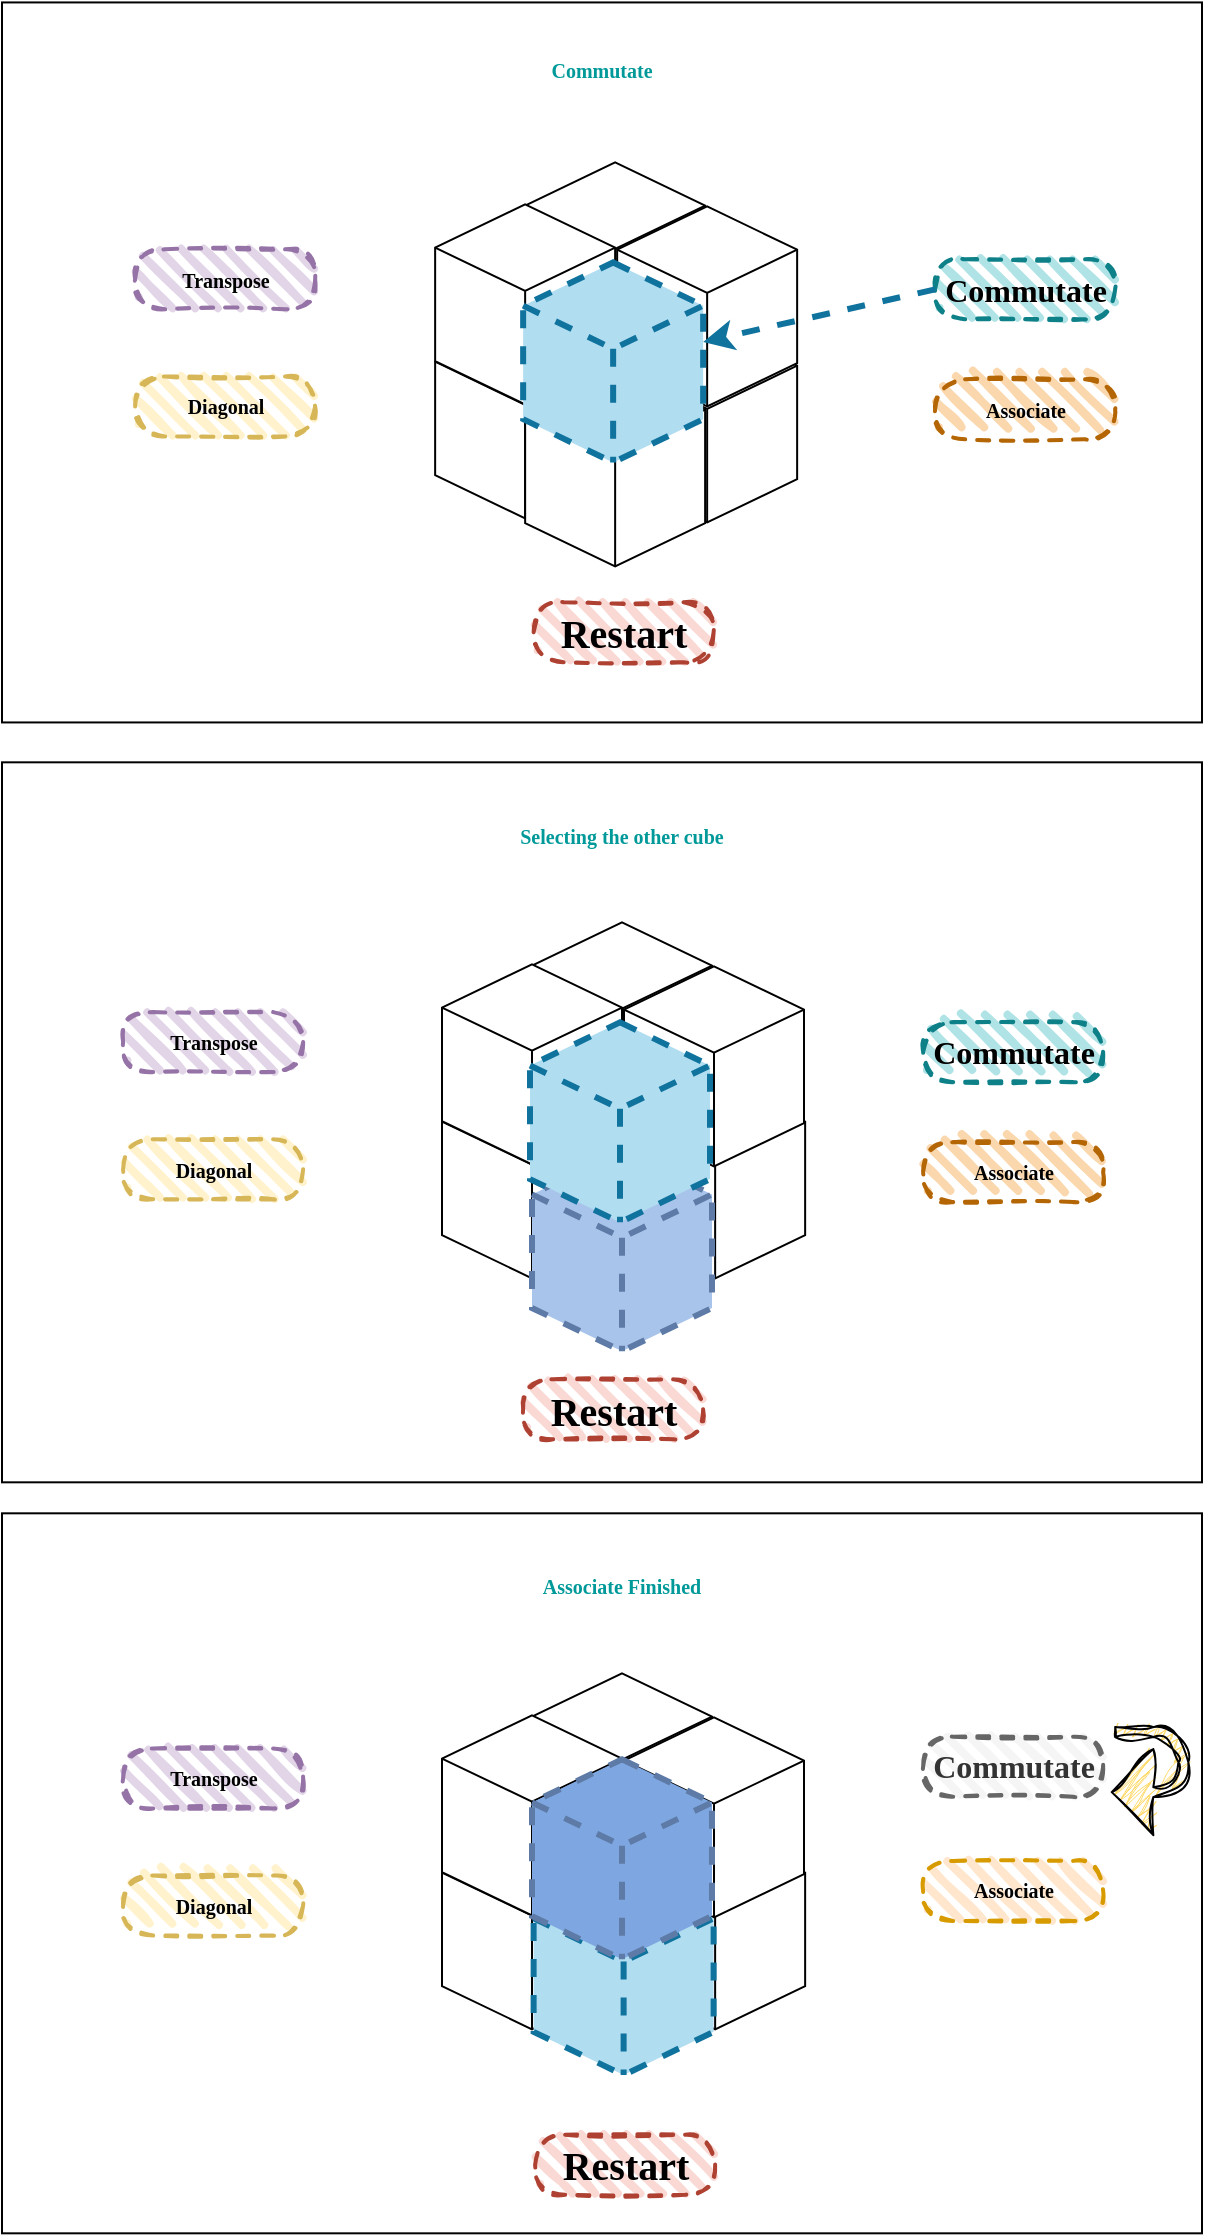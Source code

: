 <mxfile version="21.6.8" type="github">
  <diagram name="第 1 页" id="_g9lXYm47fpT5J8KI27-">
    <mxGraphModel dx="-1405" dy="682" grid="1" gridSize="10" guides="1" tooltips="1" connect="1" arrows="1" fold="1" page="1" pageScale="1" pageWidth="827" pageHeight="1169" math="0" shadow="0">
      <root>
        <mxCell id="0" />
        <mxCell id="1" parent="0" />
        <mxCell id="emS_NjglVz8rNLvYVVVI-1" value="" style="rounded=0;whiteSpace=wrap;html=1;" vertex="1" parent="1">
          <mxGeometry x="2550.0" y="39.22" width="600" height="360" as="geometry" />
        </mxCell>
        <mxCell id="emS_NjglVz8rNLvYVVVI-2" value="" style="html=1;whiteSpace=wrap;shape=isoCube2;backgroundOutline=1;isoAngle=15;" vertex="1" parent="1">
          <mxGeometry x="2766.57" y="197.22" width="90" height="100" as="geometry" />
        </mxCell>
        <mxCell id="emS_NjglVz8rNLvYVVVI-3" value="" style="html=1;whiteSpace=wrap;shape=isoCube2;backgroundOutline=1;isoAngle=15;" vertex="1" parent="1">
          <mxGeometry x="2857.57" y="199.22" width="90" height="100" as="geometry" />
        </mxCell>
        <mxCell id="emS_NjglVz8rNLvYVVVI-4" value="" style="html=1;whiteSpace=wrap;shape=isoCube2;backgroundOutline=1;isoAngle=15;" vertex="1" parent="1">
          <mxGeometry x="2811.57" y="221.22" width="90" height="100" as="geometry" />
        </mxCell>
        <mxCell id="emS_NjglVz8rNLvYVVVI-5" value="" style="html=1;whiteSpace=wrap;shape=isoCube2;backgroundOutline=1;isoAngle=15;" vertex="1" parent="1">
          <mxGeometry x="2811.57" y="119.22" width="90" height="100" as="geometry" />
        </mxCell>
        <mxCell id="emS_NjglVz8rNLvYVVVI-6" value="" style="html=1;whiteSpace=wrap;shape=isoCube2;backgroundOutline=1;isoAngle=15;" vertex="1" parent="1">
          <mxGeometry x="2766.57" y="140.22" width="90" height="100" as="geometry" />
        </mxCell>
        <mxCell id="emS_NjglVz8rNLvYVVVI-7" value="" style="html=1;whiteSpace=wrap;shape=isoCube2;backgroundOutline=1;isoAngle=15;" vertex="1" parent="1">
          <mxGeometry x="2857.57" y="141.22" width="90" height="100" as="geometry" />
        </mxCell>
        <mxCell id="emS_NjglVz8rNLvYVVVI-8" value="" style="html=1;whiteSpace=wrap;shape=isoCube2;backgroundOutline=1;isoAngle=15;strokeColor=#10739e;fillColor=#b1ddf0;strokeWidth=3;dashed=1;" vertex="1" parent="1">
          <mxGeometry x="2810.57" y="169.22" width="90" height="100" as="geometry" />
        </mxCell>
        <mxCell id="emS_NjglVz8rNLvYVVVI-9" value="&lt;font size=&quot;1&quot; face=&quot;Comic Sans MS&quot;&gt;&lt;b style=&quot;font-size: 16px;&quot;&gt;Commutate&lt;/b&gt;&lt;/font&gt;" style="html=1;whiteSpace=wrap;shape=label;backgroundOutline=1;isoAngle=15;rounded=1;strokeWidth=2;fillWeight=4;hachureGap=8;hachureAngle=45;fillColor=#b0e3e6;sketch=1;arcSize=50;strokeColor=#0e8088;dashed=1;" vertex="1" parent="1">
          <mxGeometry x="3016.57" y="167.66" width="90" height="30" as="geometry" />
        </mxCell>
        <mxCell id="emS_NjglVz8rNLvYVVVI-10" value="&lt;font size=&quot;1&quot; face=&quot;Comic Sans MS&quot;&gt;&lt;b style=&quot;&quot;&gt;Associate&lt;/b&gt;&lt;/font&gt;" style="html=1;whiteSpace=wrap;shape=label;backgroundOutline=1;isoAngle=15;rounded=1;strokeWidth=2;fillWeight=4;hachureGap=8;hachureAngle=45;fillColor=#fad7ac;sketch=1;arcSize=50;strokeColor=#b46504;dashed=1;" vertex="1" parent="1">
          <mxGeometry x="3016.57" y="227.66" width="90" height="30" as="geometry" />
        </mxCell>
        <mxCell id="emS_NjglVz8rNLvYVVVI-11" value="&lt;font color=&quot;#009999&quot; size=&quot;1&quot; face=&quot;Comic Sans MS&quot;&gt;&lt;b style=&quot;&quot;&gt;Commutate&lt;br&gt;&lt;/b&gt;&lt;/font&gt;" style="html=1;whiteSpace=wrap;shape=label;backgroundOutline=1;isoAngle=15;rounded=1;strokeWidth=2;fillWeight=4;hachureGap=8;hachureAngle=45;fillColor=none;sketch=1;arcSize=50;strokeColor=none;" vertex="1" parent="1">
          <mxGeometry x="2770" y="57.66" width="160" height="30" as="geometry" />
        </mxCell>
        <mxCell id="emS_NjglVz8rNLvYVVVI-12" value="" style="endArrow=classic;html=1;rounded=1;exitX=0;exitY=0.5;exitDx=0;exitDy=0;strokeWidth=3;dashed=1;strokeColor=#10739E;" edge="1" parent="1" source="emS_NjglVz8rNLvYVVVI-9" target="emS_NjglVz8rNLvYVVVI-8">
          <mxGeometry width="50" height="50" relative="1" as="geometry">
            <mxPoint x="2986.57" y="340.66" as="sourcePoint" />
            <mxPoint x="3036.57" y="290.66" as="targetPoint" />
            <Array as="points" />
          </mxGeometry>
        </mxCell>
        <mxCell id="emS_NjglVz8rNLvYVVVI-13" value="" style="rounded=0;whiteSpace=wrap;html=1;" vertex="1" parent="1">
          <mxGeometry x="2550.0" y="419.16" width="600" height="360" as="geometry" />
        </mxCell>
        <mxCell id="emS_NjglVz8rNLvYVVVI-14" value="" style="html=1;whiteSpace=wrap;shape=isoCube2;backgroundOutline=1;isoAngle=15;" vertex="1" parent="1">
          <mxGeometry x="2770.0" y="577.16" width="90" height="100" as="geometry" />
        </mxCell>
        <mxCell id="emS_NjglVz8rNLvYVVVI-15" value="" style="html=1;whiteSpace=wrap;shape=isoCube2;backgroundOutline=1;isoAngle=15;" vertex="1" parent="1">
          <mxGeometry x="2861.57" y="577.16" width="90" height="100" as="geometry" />
        </mxCell>
        <mxCell id="emS_NjglVz8rNLvYVVVI-16" value="" style="html=1;whiteSpace=wrap;shape=isoCube2;backgroundOutline=1;isoAngle=15;" vertex="1" parent="1">
          <mxGeometry x="2815.0" y="499.16" width="90" height="100" as="geometry" />
        </mxCell>
        <mxCell id="emS_NjglVz8rNLvYVVVI-17" value="" style="html=1;whiteSpace=wrap;shape=isoCube2;backgroundOutline=1;isoAngle=15;" vertex="1" parent="1">
          <mxGeometry x="2770.0" y="520.16" width="90" height="100" as="geometry" />
        </mxCell>
        <mxCell id="emS_NjglVz8rNLvYVVVI-18" value="" style="html=1;whiteSpace=wrap;shape=isoCube2;backgroundOutline=1;isoAngle=15;" vertex="1" parent="1">
          <mxGeometry x="2861.0" y="521.16" width="90" height="100" as="geometry" />
        </mxCell>
        <mxCell id="emS_NjglVz8rNLvYVVVI-19" value="&lt;font color=&quot;#009999&quot; size=&quot;1&quot; face=&quot;Comic Sans MS&quot;&gt;&lt;b style=&quot;&quot;&gt;Selecting the other cube&lt;br&gt;&lt;/b&gt;&lt;/font&gt;" style="html=1;whiteSpace=wrap;shape=label;backgroundOutline=1;isoAngle=15;rounded=1;strokeWidth=2;fillWeight=4;hachureGap=8;hachureAngle=45;fillColor=none;sketch=1;arcSize=50;strokeColor=none;" vertex="1" parent="1">
          <mxGeometry x="2780.0" y="440.6" width="160" height="30" as="geometry" />
        </mxCell>
        <mxCell id="emS_NjglVz8rNLvYVVVI-20" value="" style="rounded=0;whiteSpace=wrap;html=1;" vertex="1" parent="1">
          <mxGeometry x="2550" y="794.66" width="600" height="360" as="geometry" />
        </mxCell>
        <mxCell id="emS_NjglVz8rNLvYVVVI-21" value="" style="html=1;whiteSpace=wrap;shape=isoCube2;backgroundOutline=1;isoAngle=15;" vertex="1" parent="1">
          <mxGeometry x="2770" y="952.66" width="90" height="100" as="geometry" />
        </mxCell>
        <mxCell id="emS_NjglVz8rNLvYVVVI-22" value="" style="html=1;whiteSpace=wrap;shape=isoCube2;backgroundOutline=1;isoAngle=15;" vertex="1" parent="1">
          <mxGeometry x="2861.57" y="952.66" width="90" height="100" as="geometry" />
        </mxCell>
        <mxCell id="emS_NjglVz8rNLvYVVVI-23" value="" style="html=1;whiteSpace=wrap;shape=isoCube2;backgroundOutline=1;isoAngle=15;" vertex="1" parent="1">
          <mxGeometry x="2815" y="874.66" width="90" height="100" as="geometry" />
        </mxCell>
        <mxCell id="emS_NjglVz8rNLvYVVVI-24" value="" style="html=1;whiteSpace=wrap;shape=isoCube2;backgroundOutline=1;isoAngle=15;" vertex="1" parent="1">
          <mxGeometry x="2770" y="895.66" width="90" height="100" as="geometry" />
        </mxCell>
        <mxCell id="emS_NjglVz8rNLvYVVVI-25" value="" style="html=1;whiteSpace=wrap;shape=isoCube2;backgroundOutline=1;isoAngle=15;" vertex="1" parent="1">
          <mxGeometry x="2861" y="896.66" width="90" height="100" as="geometry" />
        </mxCell>
        <mxCell id="emS_NjglVz8rNLvYVVVI-26" value="&lt;font color=&quot;#009999&quot; size=&quot;1&quot; face=&quot;Comic Sans MS&quot;&gt;&lt;b style=&quot;&quot;&gt;Associate Finished&lt;br&gt;&lt;/b&gt;&lt;/font&gt;" style="html=1;whiteSpace=wrap;shape=label;backgroundOutline=1;isoAngle=15;rounded=1;strokeWidth=2;fillWeight=4;hachureGap=8;hachureAngle=45;fillColor=none;sketch=1;arcSize=50;strokeColor=none;" vertex="1" parent="1">
          <mxGeometry x="2780" y="816.1" width="160" height="30" as="geometry" />
        </mxCell>
        <mxCell id="emS_NjglVz8rNLvYVVVI-27" value="&lt;font size=&quot;1&quot; face=&quot;Comic Sans MS&quot;&gt;&lt;b style=&quot;&quot;&gt;Transpose&lt;/b&gt;&lt;/font&gt;" style="html=1;whiteSpace=wrap;shape=label;backgroundOutline=1;isoAngle=15;rounded=1;strokeWidth=2;fillWeight=4;hachureGap=8;hachureAngle=45;fillColor=#e1d5e7;sketch=1;arcSize=50;strokeColor=#9673a6;dashed=1;" vertex="1" parent="1">
          <mxGeometry x="2616.57" y="162.66" width="90" height="30" as="geometry" />
        </mxCell>
        <mxCell id="emS_NjglVz8rNLvYVVVI-28" value="&lt;font size=&quot;1&quot; style=&quot;&quot; face=&quot;Comic Sans MS&quot;&gt;&lt;b style=&quot;&quot;&gt;Diagonal&lt;/b&gt;&lt;/font&gt;" style="html=1;whiteSpace=wrap;shape=label;backgroundOutline=1;isoAngle=15;rounded=1;strokeWidth=2;fillWeight=4;hachureGap=8;hachureAngle=45;fillColor=#fff2cc;sketch=1;arcSize=50;strokeColor=#d6b656;dashed=1;" vertex="1" parent="1">
          <mxGeometry x="2616.57" y="226.22" width="90" height="30" as="geometry" />
        </mxCell>
        <mxCell id="emS_NjglVz8rNLvYVVVI-29" value="&lt;font size=&quot;1&quot; face=&quot;Comic Sans MS&quot;&gt;&lt;b style=&quot;font-size: 16px;&quot;&gt;Commutate&lt;/b&gt;&lt;/font&gt;" style="html=1;whiteSpace=wrap;shape=label;backgroundOutline=1;isoAngle=15;rounded=1;strokeWidth=2;fillWeight=4;hachureGap=8;hachureAngle=45;fillColor=#b0e3e6;sketch=1;arcSize=50;strokeColor=#0e8088;dashed=1;" vertex="1" parent="1">
          <mxGeometry x="3010.57" y="549.06" width="90" height="30" as="geometry" />
        </mxCell>
        <mxCell id="emS_NjglVz8rNLvYVVVI-30" value="&lt;font size=&quot;1&quot; face=&quot;Comic Sans MS&quot;&gt;&lt;b style=&quot;&quot;&gt;Associate&lt;/b&gt;&lt;/font&gt;" style="html=1;whiteSpace=wrap;shape=label;backgroundOutline=1;isoAngle=15;rounded=1;strokeWidth=2;fillWeight=4;hachureGap=8;hachureAngle=45;fillColor=#fad7ac;sketch=1;arcSize=50;strokeColor=#b46504;dashed=1;" vertex="1" parent="1">
          <mxGeometry x="3010.57" y="609.06" width="90" height="30" as="geometry" />
        </mxCell>
        <mxCell id="emS_NjglVz8rNLvYVVVI-31" value="&lt;font size=&quot;1&quot; face=&quot;Comic Sans MS&quot;&gt;&lt;b style=&quot;&quot;&gt;Transpose&lt;/b&gt;&lt;/font&gt;" style="html=1;whiteSpace=wrap;shape=label;backgroundOutline=1;isoAngle=15;rounded=1;strokeWidth=2;fillWeight=4;hachureGap=8;hachureAngle=45;fillColor=#e1d5e7;sketch=1;arcSize=50;strokeColor=#9673a6;dashed=1;" vertex="1" parent="1">
          <mxGeometry x="2610.57" y="544.06" width="90" height="30" as="geometry" />
        </mxCell>
        <mxCell id="emS_NjglVz8rNLvYVVVI-32" value="&lt;font size=&quot;1&quot; style=&quot;&quot; face=&quot;Comic Sans MS&quot;&gt;&lt;b style=&quot;&quot;&gt;Diagonal&lt;/b&gt;&lt;/font&gt;" style="html=1;whiteSpace=wrap;shape=label;backgroundOutline=1;isoAngle=15;rounded=1;strokeWidth=2;fillWeight=4;hachureGap=8;hachureAngle=45;fillColor=#fff2cc;sketch=1;arcSize=50;strokeColor=#d6b656;dashed=1;" vertex="1" parent="1">
          <mxGeometry x="2610.57" y="607.62" width="90" height="30" as="geometry" />
        </mxCell>
        <mxCell id="emS_NjglVz8rNLvYVVVI-33" value="" style="html=1;whiteSpace=wrap;shape=isoCube2;backgroundOutline=1;isoAngle=15;dashed=1;strokeWidth=3;strokeColor=#5D7BA6;fillColor=#A9C4EB;" vertex="1" parent="1">
          <mxGeometry x="2815.0" y="613.6" width="90" height="100" as="geometry" />
        </mxCell>
        <mxCell id="emS_NjglVz8rNLvYVVVI-34" value="" style="html=1;whiteSpace=wrap;shape=isoCube2;backgroundOutline=1;isoAngle=15;strokeColor=#10739e;fillColor=#B1DDF0;strokeWidth=3;dashed=1;" vertex="1" parent="1">
          <mxGeometry x="2814.0" y="549.16" width="90" height="100" as="geometry" />
        </mxCell>
        <mxCell id="emS_NjglVz8rNLvYVVVI-35" value="&lt;font size=&quot;1&quot; face=&quot;Comic Sans MS&quot;&gt;&lt;b style=&quot;font-size: 16px;&quot;&gt;Commutate&lt;/b&gt;&lt;/font&gt;" style="html=1;whiteSpace=wrap;shape=label;backgroundOutline=1;isoAngle=15;rounded=1;strokeWidth=2;fillWeight=4;hachureGap=8;hachureAngle=45;fillColor=#f5f5f5;sketch=1;arcSize=50;strokeColor=#666666;dashed=1;fontColor=#333333;" vertex="1" parent="1">
          <mxGeometry x="3010.57" y="906.34" width="90" height="30" as="geometry" />
        </mxCell>
        <mxCell id="emS_NjglVz8rNLvYVVVI-36" value="&lt;font size=&quot;1&quot; face=&quot;Comic Sans MS&quot;&gt;&lt;b style=&quot;&quot;&gt;Associate&lt;/b&gt;&lt;/font&gt;" style="html=1;whiteSpace=wrap;shape=label;backgroundOutline=1;isoAngle=15;rounded=1;strokeWidth=2;fillWeight=4;hachureGap=8;hachureAngle=45;fillColor=#ffe6cc;sketch=1;arcSize=50;strokeColor=#d79b00;dashed=1;" vertex="1" parent="1">
          <mxGeometry x="3010.57" y="968.45" width="90" height="30" as="geometry" />
        </mxCell>
        <mxCell id="emS_NjglVz8rNLvYVVVI-37" value="&lt;font size=&quot;1&quot; face=&quot;Comic Sans MS&quot;&gt;&lt;b style=&quot;&quot;&gt;Transpose&lt;/b&gt;&lt;/font&gt;" style="html=1;whiteSpace=wrap;shape=label;backgroundOutline=1;isoAngle=15;rounded=1;strokeWidth=2;fillWeight=4;hachureGap=8;hachureAngle=45;fillColor=#e1d5e7;sketch=1;arcSize=50;strokeColor=#9673a6;dashed=1;" vertex="1" parent="1">
          <mxGeometry x="2610.57" y="912.22" width="90" height="30" as="geometry" />
        </mxCell>
        <mxCell id="emS_NjglVz8rNLvYVVVI-38" value="&lt;font size=&quot;1&quot; style=&quot;&quot; face=&quot;Comic Sans MS&quot;&gt;&lt;b style=&quot;&quot;&gt;Diagonal&lt;/b&gt;&lt;/font&gt;" style="html=1;whiteSpace=wrap;shape=label;backgroundOutline=1;isoAngle=15;rounded=1;strokeWidth=2;fillWeight=4;hachureGap=8;hachureAngle=45;fillColor=#fff2cc;sketch=1;arcSize=50;strokeColor=#d6b656;dashed=1;" vertex="1" parent="1">
          <mxGeometry x="2610.57" y="975.78" width="90" height="30" as="geometry" />
        </mxCell>
        <mxCell id="emS_NjglVz8rNLvYVVVI-39" value="" style="html=1;shadow=0;dashed=0;align=center;verticalAlign=middle;shape=mxgraph.arrows2.uTurnArrow;dy=2.47;arrowHead=43;dx2=20.8;rotation=-180;fillStyle=zigzag;sketch=1;curveFitting=1;jiggle=2;fillColor=#FFD966;" vertex="1" parent="1">
          <mxGeometry x="3106.57" y="901.56" width="36.57" height="54" as="geometry" />
        </mxCell>
        <mxCell id="emS_NjglVz8rNLvYVVVI-40" value="" style="html=1;whiteSpace=wrap;shape=isoCube2;backgroundOutline=1;isoAngle=15;dashed=1;strokeWidth=3;strokeColor=#10739E;fillColor=#B1DDF0;" vertex="1" parent="1">
          <mxGeometry x="2815.81" y="975.54" width="90" height="100" as="geometry" />
        </mxCell>
        <mxCell id="emS_NjglVz8rNLvYVVVI-41" value="" style="html=1;whiteSpace=wrap;shape=isoCube2;backgroundOutline=1;isoAngle=15;strokeColor=#5D7BA6;fillColor=#7EA6E0;strokeWidth=3;dashed=1;" vertex="1" parent="1">
          <mxGeometry x="2815" y="917.66" width="90" height="100" as="geometry" />
        </mxCell>
        <mxCell id="emS_NjglVz8rNLvYVVVI-42" value="&lt;font face=&quot;Comic Sans MS&quot; style=&quot;font-size: 20px;&quot;&gt;&lt;b&gt;Restart&lt;/b&gt;&lt;/font&gt;" style="html=1;whiteSpace=wrap;shape=label;backgroundOutline=1;isoAngle=15;rounded=1;strokeWidth=2;fillWeight=4;hachureGap=8;hachureAngle=45;fillColor=#fad9d5;sketch=1;arcSize=50;strokeColor=#ae4132;dashed=1;" vertex="1" parent="1">
          <mxGeometry x="2815.81" y="339.1" width="90" height="30" as="geometry" />
        </mxCell>
        <mxCell id="emS_NjglVz8rNLvYVVVI-43" value="&lt;font face=&quot;Comic Sans MS&quot; style=&quot;font-size: 20px;&quot;&gt;&lt;b&gt;Restart&lt;/b&gt;&lt;/font&gt;" style="html=1;whiteSpace=wrap;shape=label;backgroundOutline=1;isoAngle=15;rounded=1;strokeWidth=2;fillWeight=4;hachureGap=8;hachureAngle=45;fillColor=#fad9d5;sketch=1;arcSize=50;strokeColor=#ae4132;dashed=1;" vertex="1" parent="1">
          <mxGeometry x="2810.57" y="727.66" width="90" height="30" as="geometry" />
        </mxCell>
        <mxCell id="emS_NjglVz8rNLvYVVVI-44" value="&lt;font face=&quot;Comic Sans MS&quot; style=&quot;font-size: 20px;&quot;&gt;&lt;b&gt;Restart&lt;/b&gt;&lt;/font&gt;" style="html=1;whiteSpace=wrap;shape=label;backgroundOutline=1;isoAngle=15;rounded=1;strokeWidth=2;fillWeight=4;hachureGap=8;hachureAngle=45;fillColor=#fad9d5;sketch=1;arcSize=50;strokeColor=#ae4132;dashed=1;" vertex="1" parent="1">
          <mxGeometry x="2816.57" y="1105.38" width="90" height="30" as="geometry" />
        </mxCell>
      </root>
    </mxGraphModel>
  </diagram>
</mxfile>
